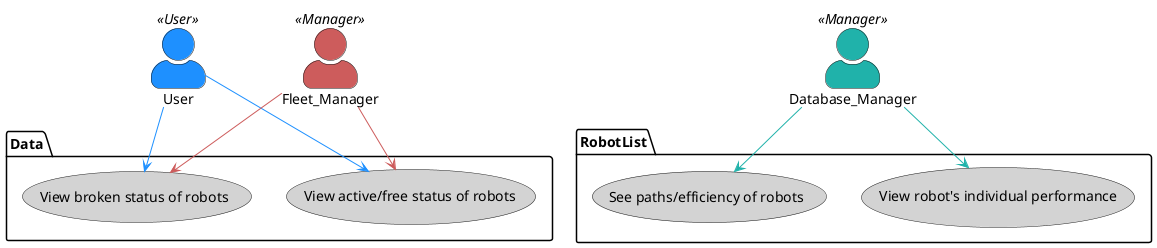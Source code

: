 @startuml
skinparam DefaultFontName Times New Roman
skinparam actorStyle awesome

Actor User
User << User >> #DodgerBlue

Actor Fleet_Manager
Fleet_Manager << Manager >> #IndianRed

Actor Database_Manager
Database_Manager << Manager >> #LightSeaGreen

package RobotList {
    usecase "View robot's individual performance" as (robot_performance) #LightGrey
    usecase "See paths/efficiency of robots" as (paths_efficiency) #LightGrey
}

package Data {
    usecase "View active/free status of robots" as (active_free_status) #LightGrey
    usecase "View broken status of robots" as (broken_status) #LightGrey
}

:User: --> (active_free_status) #DodgerBlue
:User: --> (broken_status) #DodgerBlue
:Fleet_Manager: --> (active_free_status) #IndianRed
:Fleet_Manager: --> (broken_status) #IndianRed
:Database_Manager: --> (robot_performance) #LightSeaGreen
:Database_Manager: --> (paths_efficiency) #LightSeaGreen
@enduml